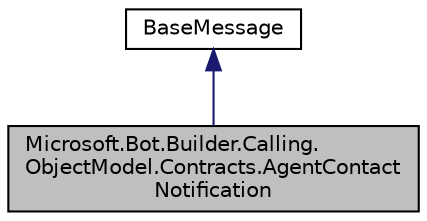 digraph "Microsoft.Bot.Builder.Calling.ObjectModel.Contracts.AgentContactNotification"
{
  edge [fontname="Helvetica",fontsize="10",labelfontname="Helvetica",labelfontsize="10"];
  node [fontname="Helvetica",fontsize="10",shape=record];
  Node1 [label="Microsoft.Bot.Builder.Calling.\lObjectModel.Contracts.AgentContact\lNotification",height=0.2,width=0.4,color="black", fillcolor="grey75", style="filled", fontcolor="black"];
  Node2 -> Node1 [dir="back",color="midnightblue",fontsize="10",style="solid",fontname="Helvetica"];
  Node2 [label="BaseMessage",height=0.2,width=0.4,color="black", fillcolor="white", style="filled",URL="$dd/d5f/class_microsoft_1_1_bot_1_1_builder_1_1_calling_1_1_object_model_1_1_contracts_1_1_base_message.html",tooltip="Base message wrapper for all API messages. The format is: { type: (type-of-message), to: (to-user-MRI), from: (from-user-MRI), (optional additional-message-specific-properties), (optional additional-message-specific-properties), (optional additional-message-specific-properties), } "];
}
